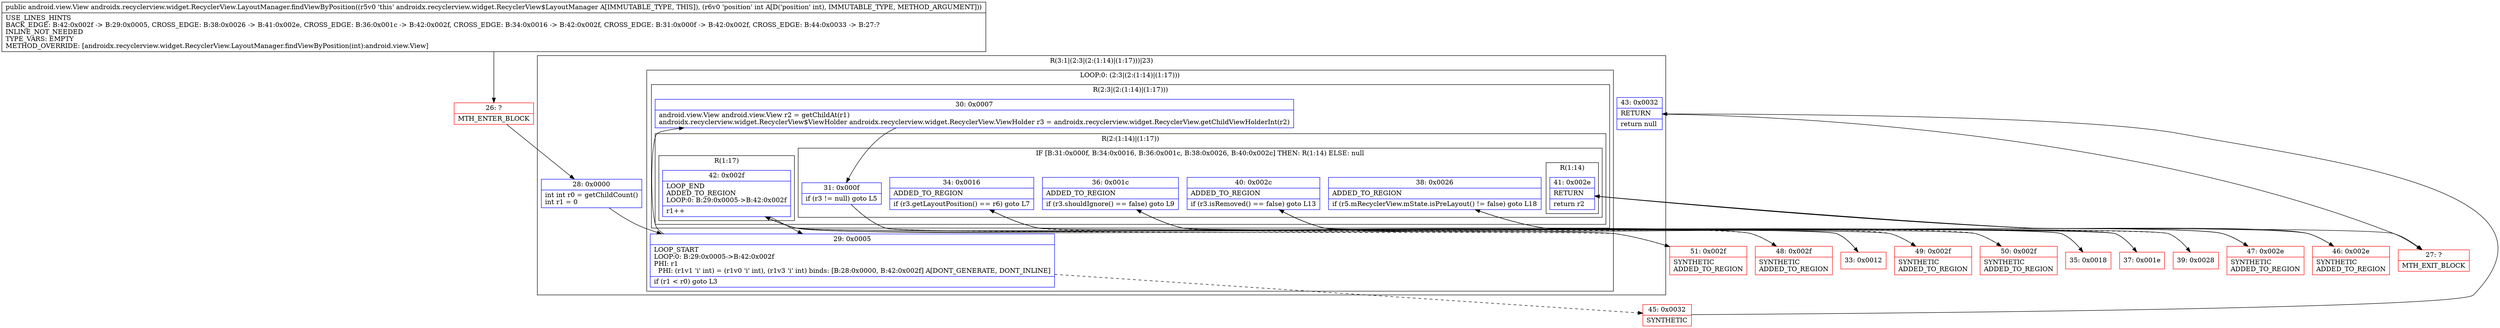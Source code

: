 digraph "CFG forandroidx.recyclerview.widget.RecyclerView.LayoutManager.findViewByPosition(I)Landroid\/view\/View;" {
subgraph cluster_Region_810770227 {
label = "R(3:1|(2:3|(2:(1:14)|(1:17)))|23)";
node [shape=record,color=blue];
Node_28 [shape=record,label="{28\:\ 0x0000|int int r0 = getChildCount()\lint r1 = 0\l}"];
subgraph cluster_LoopRegion_425885179 {
label = "LOOP:0: (2:3|(2:(1:14)|(1:17)))";
node [shape=record,color=blue];
Node_29 [shape=record,label="{29\:\ 0x0005|LOOP_START\lLOOP:0: B:29:0x0005\-\>B:42:0x002f\lPHI: r1 \l  PHI: (r1v1 'i' int) = (r1v0 'i' int), (r1v3 'i' int) binds: [B:28:0x0000, B:42:0x002f] A[DONT_GENERATE, DONT_INLINE]\l|if (r1 \< r0) goto L3\l}"];
subgraph cluster_Region_1768336693 {
label = "R(2:3|(2:(1:14)|(1:17)))";
node [shape=record,color=blue];
Node_30 [shape=record,label="{30\:\ 0x0007|android.view.View android.view.View r2 = getChildAt(r1)\landroidx.recyclerview.widget.RecyclerView$ViewHolder androidx.recyclerview.widget.RecyclerView.ViewHolder r3 = androidx.recyclerview.widget.RecyclerView.getChildViewHolderInt(r2)\l}"];
subgraph cluster_Region_1200360295 {
label = "R(2:(1:14)|(1:17))";
node [shape=record,color=blue];
subgraph cluster_IfRegion_1231154639 {
label = "IF [B:31:0x000f, B:34:0x0016, B:36:0x001c, B:38:0x0026, B:40:0x002c] THEN: R(1:14) ELSE: null";
node [shape=record,color=blue];
Node_31 [shape=record,label="{31\:\ 0x000f|if (r3 != null) goto L5\l}"];
Node_34 [shape=record,label="{34\:\ 0x0016|ADDED_TO_REGION\l|if (r3.getLayoutPosition() == r6) goto L7\l}"];
Node_36 [shape=record,label="{36\:\ 0x001c|ADDED_TO_REGION\l|if (r3.shouldIgnore() == false) goto L9\l}"];
Node_38 [shape=record,label="{38\:\ 0x0026|ADDED_TO_REGION\l|if (r5.mRecyclerView.mState.isPreLayout() != false) goto L18\l}"];
Node_40 [shape=record,label="{40\:\ 0x002c|ADDED_TO_REGION\l|if (r3.isRemoved() == false) goto L13\l}"];
subgraph cluster_Region_1139203565 {
label = "R(1:14)";
node [shape=record,color=blue];
Node_41 [shape=record,label="{41\:\ 0x002e|RETURN\l|return r2\l}"];
}
}
subgraph cluster_Region_1480575777 {
label = "R(1:17)";
node [shape=record,color=blue];
Node_42 [shape=record,label="{42\:\ 0x002f|LOOP_END\lADDED_TO_REGION\lLOOP:0: B:29:0x0005\-\>B:42:0x002f\l|r1++\l}"];
}
}
}
}
Node_43 [shape=record,label="{43\:\ 0x0032|RETURN\l|return null\l}"];
}
Node_26 [shape=record,color=red,label="{26\:\ ?|MTH_ENTER_BLOCK\l}"];
Node_33 [shape=record,color=red,label="{33\:\ 0x0012}"];
Node_35 [shape=record,color=red,label="{35\:\ 0x0018}"];
Node_37 [shape=record,color=red,label="{37\:\ 0x001e}"];
Node_39 [shape=record,color=red,label="{39\:\ 0x0028}"];
Node_47 [shape=record,color=red,label="{47\:\ 0x002e|SYNTHETIC\lADDED_TO_REGION\l}"];
Node_27 [shape=record,color=red,label="{27\:\ ?|MTH_EXIT_BLOCK\l}"];
Node_50 [shape=record,color=red,label="{50\:\ 0x002f|SYNTHETIC\lADDED_TO_REGION\l}"];
Node_46 [shape=record,color=red,label="{46\:\ 0x002e|SYNTHETIC\lADDED_TO_REGION\l}"];
Node_49 [shape=record,color=red,label="{49\:\ 0x002f|SYNTHETIC\lADDED_TO_REGION\l}"];
Node_48 [shape=record,color=red,label="{48\:\ 0x002f|SYNTHETIC\lADDED_TO_REGION\l}"];
Node_51 [shape=record,color=red,label="{51\:\ 0x002f|SYNTHETIC\lADDED_TO_REGION\l}"];
Node_45 [shape=record,color=red,label="{45\:\ 0x0032|SYNTHETIC\l}"];
MethodNode[shape=record,label="{public android.view.View androidx.recyclerview.widget.RecyclerView.LayoutManager.findViewByPosition((r5v0 'this' androidx.recyclerview.widget.RecyclerView$LayoutManager A[IMMUTABLE_TYPE, THIS]), (r6v0 'position' int A[D('position' int), IMMUTABLE_TYPE, METHOD_ARGUMENT]))  | USE_LINES_HINTS\lBACK_EDGE: B:42:0x002f \-\> B:29:0x0005, CROSS_EDGE: B:38:0x0026 \-\> B:41:0x002e, CROSS_EDGE: B:36:0x001c \-\> B:42:0x002f, CROSS_EDGE: B:34:0x0016 \-\> B:42:0x002f, CROSS_EDGE: B:31:0x000f \-\> B:42:0x002f, CROSS_EDGE: B:44:0x0033 \-\> B:27:?\lINLINE_NOT_NEEDED\lTYPE_VARS: EMPTY\lMETHOD_OVERRIDE: [androidx.recyclerview.widget.RecyclerView.LayoutManager.findViewByPosition(int):android.view.View]\l}"];
MethodNode -> Node_26;Node_28 -> Node_29;
Node_29 -> Node_30;
Node_29 -> Node_45[style=dashed];
Node_30 -> Node_31;
Node_31 -> Node_33;
Node_31 -> Node_51[style=dashed];
Node_34 -> Node_35;
Node_34 -> Node_48[style=dashed];
Node_36 -> Node_37;
Node_36 -> Node_49[style=dashed];
Node_38 -> Node_39[style=dashed];
Node_38 -> Node_46;
Node_40 -> Node_47;
Node_40 -> Node_50[style=dashed];
Node_41 -> Node_27;
Node_42 -> Node_29;
Node_43 -> Node_27;
Node_26 -> Node_28;
Node_33 -> Node_34;
Node_35 -> Node_36;
Node_37 -> Node_38;
Node_39 -> Node_40;
Node_47 -> Node_41;
Node_50 -> Node_42;
Node_46 -> Node_41;
Node_49 -> Node_42;
Node_48 -> Node_42;
Node_51 -> Node_42;
Node_45 -> Node_43;
}

